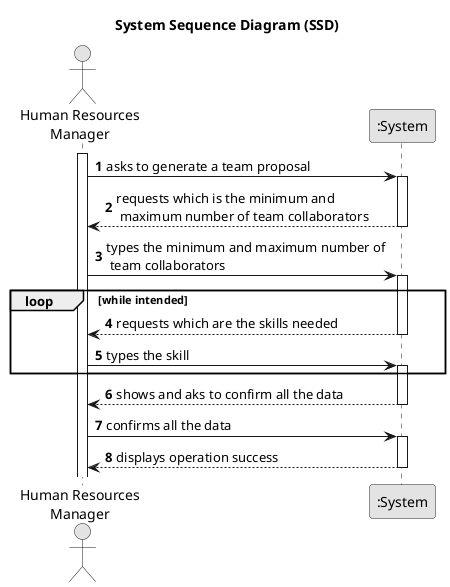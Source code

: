 @startuml
skinparam monochrome true
skinparam packageStyle rectangle
skinparam shadowing false

title System Sequence Diagram (SSD)

autonumber

actor "Human Resources\nManager" as HRM
participant ":System" as System

activate HRM

    HRM -> System : asks to generate a team proposal
    activate System

        System --> HRM : requests which is the minimum and\n maximum number of team collaborators
    deactivate System

    HRM -> System : types the minimum and maximum number of\n team collaborators
    activate System

    loop while intended
            System --> HRM : requests which are the skills needed
        deactivate System

        HRM -> System : types the skill
        activate System
    end

        System --> HRM : shows and aks to confirm all the data
    deactivate System

    HRM -> System : confirms all the data
    activate System

        System --> HRM : displays operation success
    deactivate System


@enduml